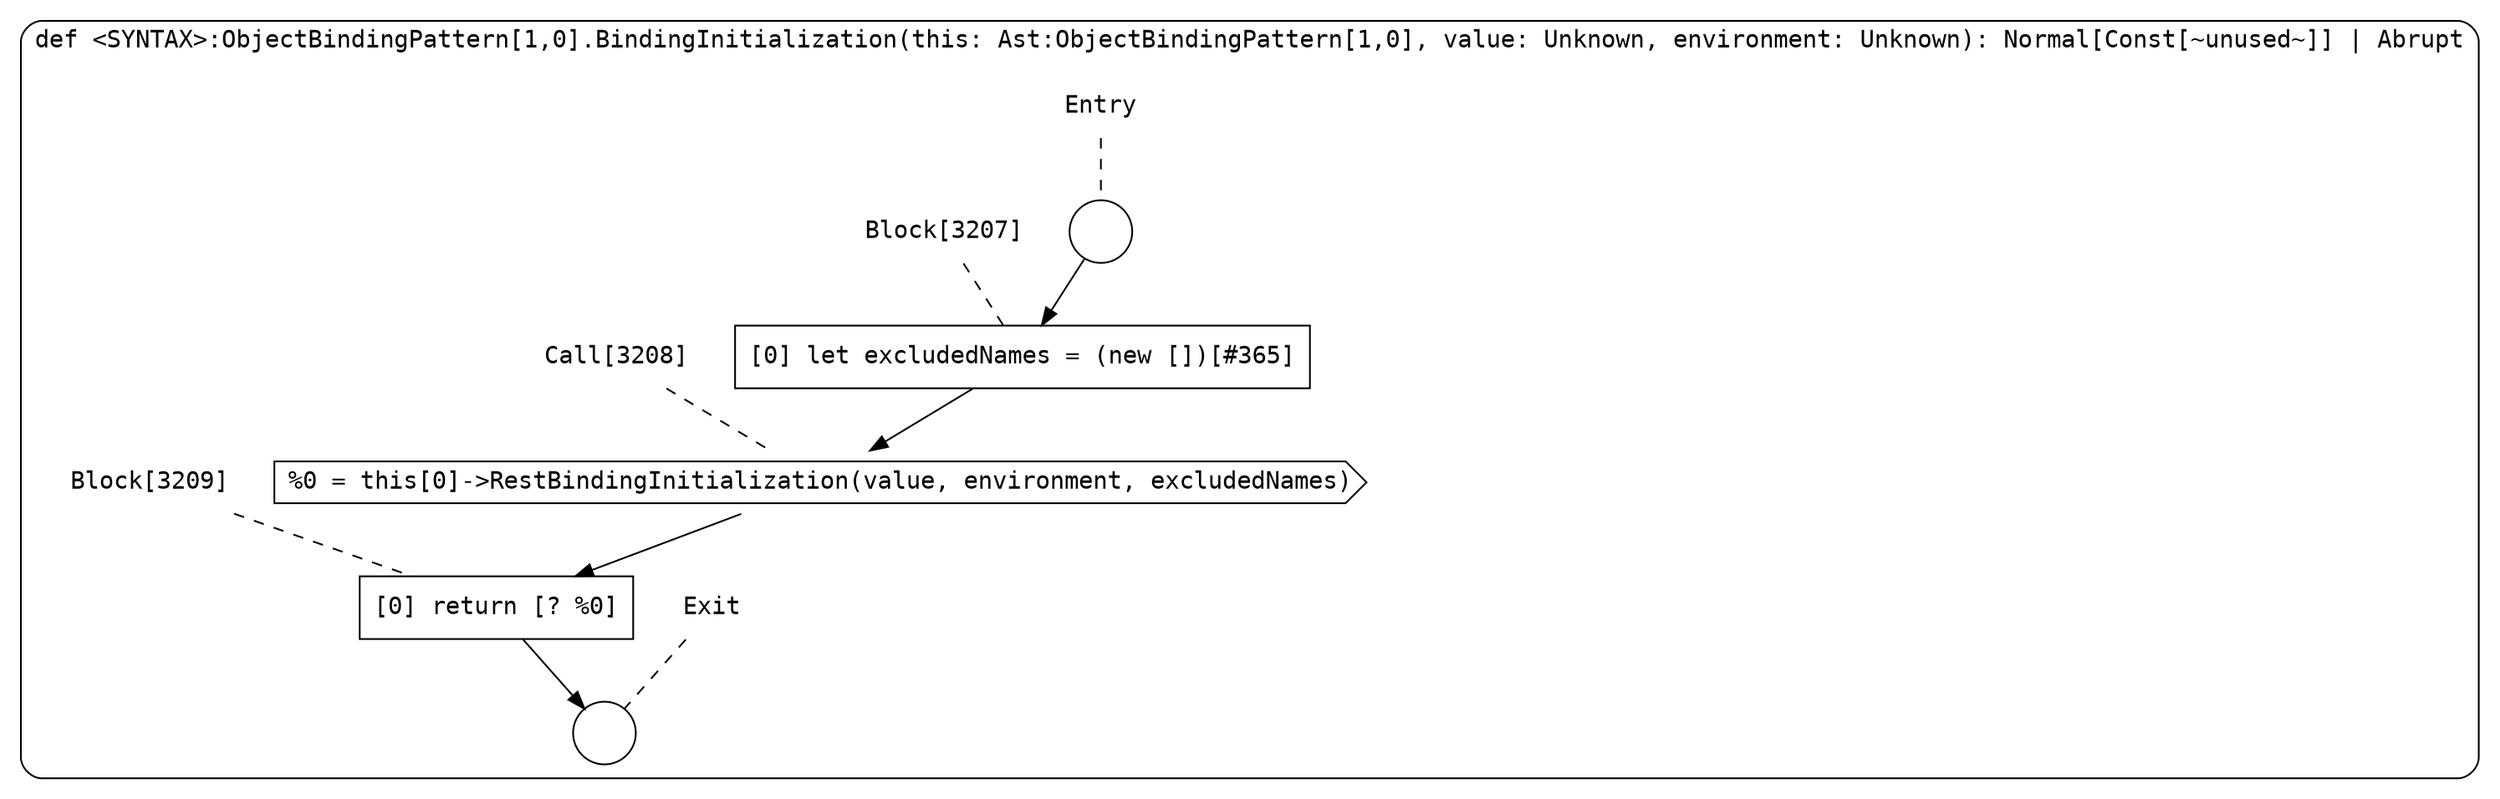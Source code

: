 digraph {
  graph [fontname = "Consolas"]
  node [fontname = "Consolas"]
  edge [fontname = "Consolas"]
  subgraph cluster853 {
    label = "def <SYNTAX>:ObjectBindingPattern[1,0].BindingInitialization(this: Ast:ObjectBindingPattern[1,0], value: Unknown, environment: Unknown): Normal[Const[~unused~]] | Abrupt"
    style = rounded
    cluster853_entry_name [shape=none, label=<<font color="black">Entry</font>>]
    cluster853_entry_name -> cluster853_entry [arrowhead=none, color="black", style=dashed]
    cluster853_entry [shape=circle label=" " color="black" fillcolor="white" style=filled]
    cluster853_entry -> node3207 [color="black"]
    cluster853_exit_name [shape=none, label=<<font color="black">Exit</font>>]
    cluster853_exit_name -> cluster853_exit [arrowhead=none, color="black", style=dashed]
    cluster853_exit [shape=circle label=" " color="black" fillcolor="white" style=filled]
    node3207_name [shape=none, label=<<font color="black">Block[3207]</font>>]
    node3207_name -> node3207 [arrowhead=none, color="black", style=dashed]
    node3207 [shape=box, label=<<font color="black">[0] let excludedNames = (new [])[#365]<BR ALIGN="LEFT"/></font>> color="black" fillcolor="white", style=filled]
    node3207 -> node3208 [color="black"]
    node3208_name [shape=none, label=<<font color="black">Call[3208]</font>>]
    node3208_name -> node3208 [arrowhead=none, color="black", style=dashed]
    node3208 [shape=cds, label=<<font color="black">%0 = this[0]-&gt;RestBindingInitialization(value, environment, excludedNames)</font>> color="black" fillcolor="white", style=filled]
    node3208 -> node3209 [color="black"]
    node3209_name [shape=none, label=<<font color="black">Block[3209]</font>>]
    node3209_name -> node3209 [arrowhead=none, color="black", style=dashed]
    node3209 [shape=box, label=<<font color="black">[0] return [? %0]<BR ALIGN="LEFT"/></font>> color="black" fillcolor="white", style=filled]
    node3209 -> cluster853_exit [color="black"]
  }
}
